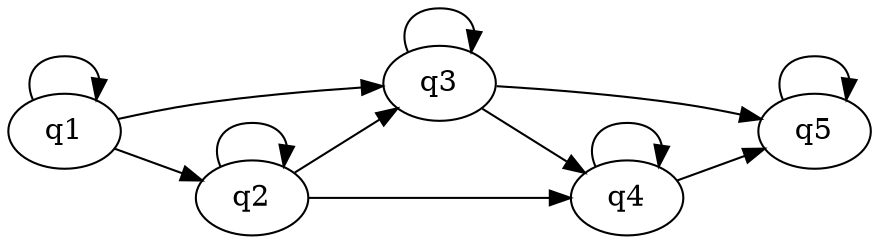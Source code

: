 digraph RollingStones {
    // レイアウトの指定
    rankdir=LR;

    // ノードの定義
    A [label="q1"];
    B [label="q2"];
    C [label="q3"];
    D [label="q4"];
    E [label="q5"];

    // エッジの定義
    A -> A;
    A -> B;
    A -> C;

    B -> B;
    B -> C;
    B -> D;

    C -> C;
    C -> D;
    C -> E;

    D -> D;
    D -> E;

    E -> E;
}

